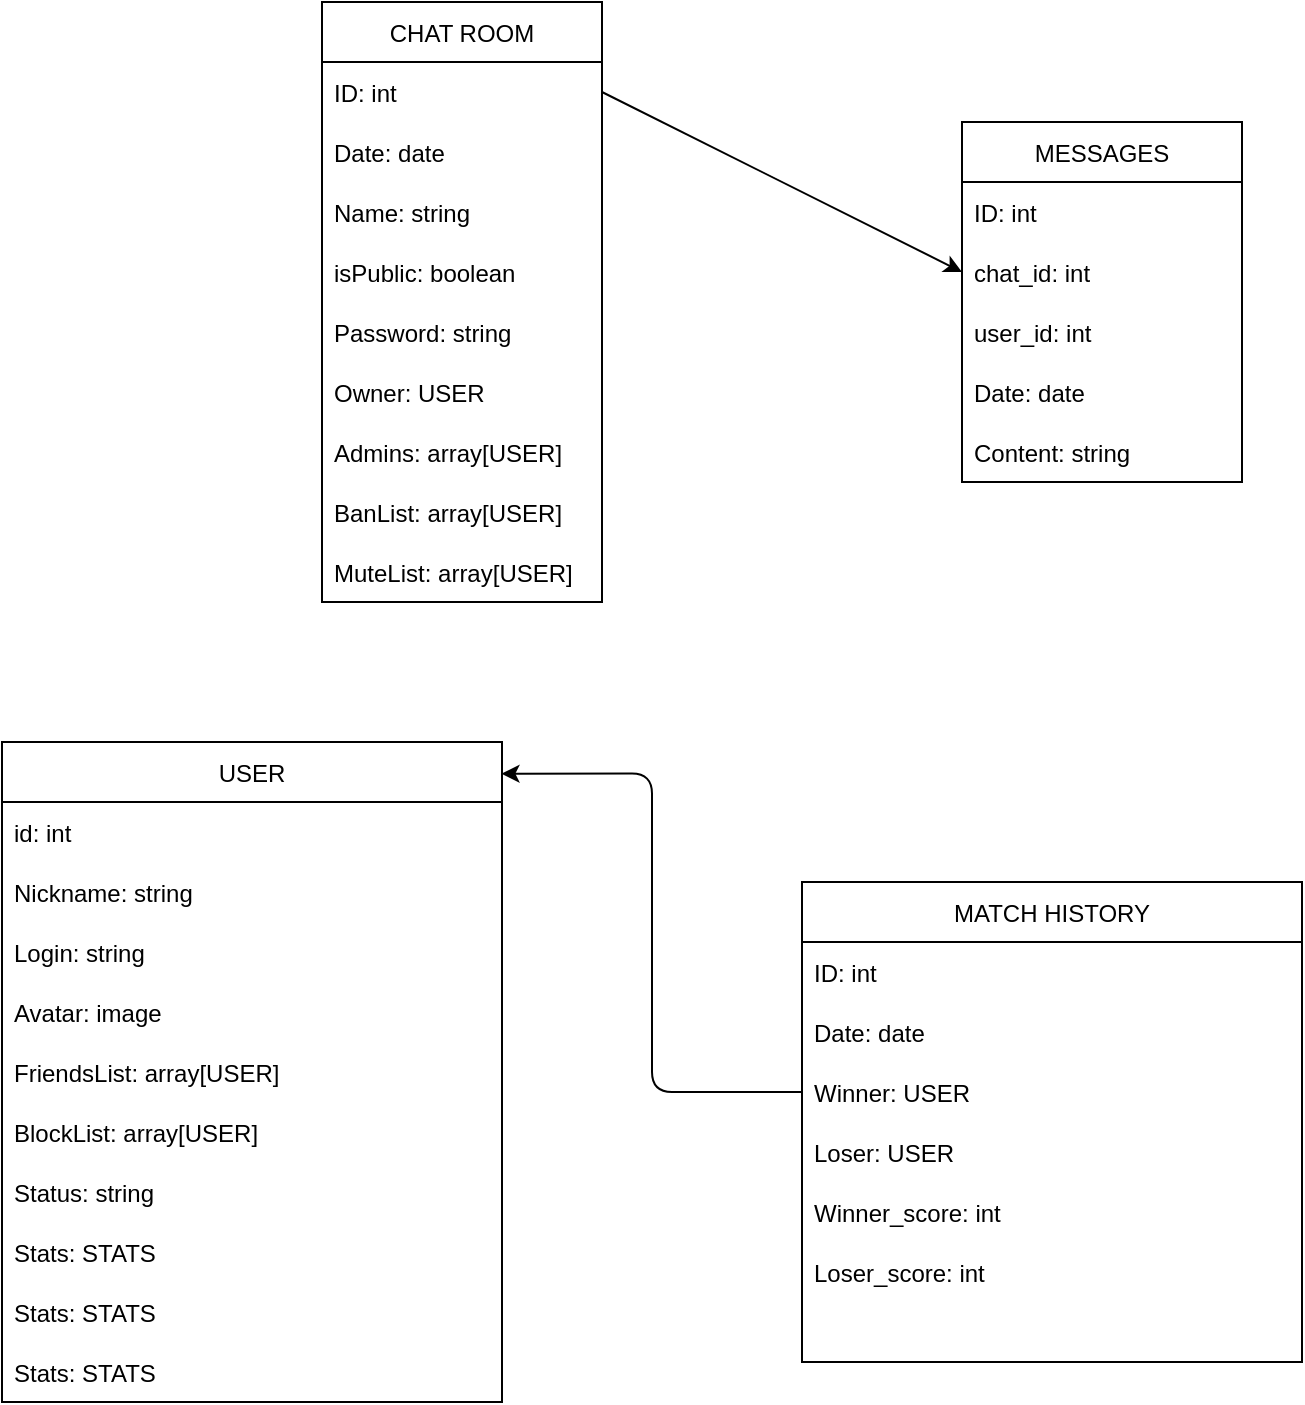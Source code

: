 <mxfile>
    <diagram id="gf0ErlG2x5OW51Hi-LXX" name="Page-1">
        <mxGraphModel dx="752" dy="1480" grid="1" gridSize="10" guides="1" tooltips="1" connect="1" arrows="1" fold="1" page="1" pageScale="1" pageWidth="1500" pageHeight="1100" math="0" shadow="0">
            <root>
                <mxCell id="0"/>
                <mxCell id="1" parent="0"/>
                <mxCell id="2" value="USER" style="swimlane;fontStyle=0;childLayout=stackLayout;horizontal=1;startSize=30;horizontalStack=0;resizeParent=1;resizeParentMax=0;resizeLast=0;collapsible=1;marginBottom=0;" parent="1" vertex="1">
                    <mxGeometry x="540" y="390" width="250" height="330" as="geometry"/>
                </mxCell>
                <mxCell id="69" value="id: int" style="text;strokeColor=none;fillColor=none;align=left;verticalAlign=middle;spacingLeft=4;spacingRight=4;overflow=hidden;points=[[0,0.5],[1,0.5]];portConstraint=eastwest;rotatable=0;" vertex="1" parent="2">
                    <mxGeometry y="30" width="250" height="30" as="geometry"/>
                </mxCell>
                <mxCell id="3" value="Nickname: string" style="text;strokeColor=none;fillColor=none;align=left;verticalAlign=middle;spacingLeft=4;spacingRight=4;overflow=hidden;points=[[0,0.5],[1,0.5]];portConstraint=eastwest;rotatable=0;" parent="2" vertex="1">
                    <mxGeometry y="60" width="250" height="30" as="geometry"/>
                </mxCell>
                <mxCell id="4" value="Login: string" style="text;strokeColor=none;fillColor=none;align=left;verticalAlign=middle;spacingLeft=4;spacingRight=4;overflow=hidden;points=[[0,0.5],[1,0.5]];portConstraint=eastwest;rotatable=0;" parent="2" vertex="1">
                    <mxGeometry y="90" width="250" height="30" as="geometry"/>
                </mxCell>
                <mxCell id="11" value="Avatar: image" style="text;strokeColor=none;fillColor=none;align=left;verticalAlign=middle;spacingLeft=4;spacingRight=4;overflow=hidden;points=[[0,0.5],[1,0.5]];portConstraint=eastwest;rotatable=0;" parent="2" vertex="1">
                    <mxGeometry y="120" width="250" height="30" as="geometry"/>
                </mxCell>
                <mxCell id="13" value="FriendsList: array[USER]" style="text;strokeColor=none;fillColor=none;align=left;verticalAlign=middle;spacingLeft=4;spacingRight=4;overflow=hidden;points=[[0,0.5],[1,0.5]];portConstraint=eastwest;rotatable=0;" parent="2" vertex="1">
                    <mxGeometry y="150" width="250" height="30" as="geometry"/>
                </mxCell>
                <mxCell id="70" value="BlockList: array[USER]" style="text;strokeColor=none;fillColor=none;align=left;verticalAlign=middle;spacingLeft=4;spacingRight=4;overflow=hidden;points=[[0,0.5],[1,0.5]];portConstraint=eastwest;rotatable=0;" vertex="1" parent="2">
                    <mxGeometry y="180" width="250" height="30" as="geometry"/>
                </mxCell>
                <mxCell id="12" value="Status: string" style="text;strokeColor=none;fillColor=none;align=left;verticalAlign=middle;spacingLeft=4;spacingRight=4;overflow=hidden;points=[[0,0.5],[1,0.5]];portConstraint=eastwest;rotatable=0;" parent="2" vertex="1">
                    <mxGeometry y="210" width="250" height="30" as="geometry"/>
                </mxCell>
                <mxCell id="5" value="Stats: STATS" style="text;strokeColor=none;fillColor=none;align=left;verticalAlign=middle;spacingLeft=4;spacingRight=4;overflow=hidden;points=[[0,0.5],[1,0.5]];portConstraint=eastwest;rotatable=0;" parent="2" vertex="1">
                    <mxGeometry y="240" width="250" height="30" as="geometry"/>
                </mxCell>
                <mxCell id="34" value="Stats: STATS" style="text;strokeColor=none;fillColor=none;align=left;verticalAlign=middle;spacingLeft=4;spacingRight=4;overflow=hidden;points=[[0,0.5],[1,0.5]];portConstraint=eastwest;rotatable=0;" parent="2" vertex="1">
                    <mxGeometry y="270" width="250" height="30" as="geometry"/>
                </mxCell>
                <mxCell id="33" value="Stats: STATS" style="text;strokeColor=none;fillColor=none;align=left;verticalAlign=middle;spacingLeft=4;spacingRight=4;overflow=hidden;points=[[0,0.5],[1,0.5]];portConstraint=eastwest;rotatable=0;" parent="2" vertex="1">
                    <mxGeometry y="300" width="250" height="30" as="geometry"/>
                </mxCell>
                <mxCell id="35" value="MATCH HISTORY" style="swimlane;fontStyle=0;childLayout=stackLayout;horizontal=1;startSize=30;horizontalStack=0;resizeParent=1;resizeParentMax=0;resizeLast=0;collapsible=1;marginBottom=0;" parent="1" vertex="1">
                    <mxGeometry x="940" y="460" width="250" height="240" as="geometry"/>
                </mxCell>
                <mxCell id="48" value="ID: int" style="text;strokeColor=none;fillColor=none;align=left;verticalAlign=middle;spacingLeft=4;spacingRight=4;overflow=hidden;points=[[0,0.5],[1,0.5]];portConstraint=eastwest;rotatable=0;" vertex="1" parent="35">
                    <mxGeometry y="30" width="250" height="30" as="geometry"/>
                </mxCell>
                <mxCell id="36" value="Date: date" style="text;strokeColor=none;fillColor=none;align=left;verticalAlign=middle;spacingLeft=4;spacingRight=4;overflow=hidden;points=[[0,0.5],[1,0.5]];portConstraint=eastwest;rotatable=0;" parent="35" vertex="1">
                    <mxGeometry y="60" width="250" height="30" as="geometry"/>
                </mxCell>
                <mxCell id="37" value="Winner: USER" style="text;strokeColor=none;fillColor=none;align=left;verticalAlign=middle;spacingLeft=4;spacingRight=4;overflow=hidden;points=[[0,0.5],[1,0.5]];portConstraint=eastwest;rotatable=0;" parent="35" vertex="1">
                    <mxGeometry y="90" width="250" height="30" as="geometry"/>
                </mxCell>
                <mxCell id="38" value="Loser: USER" style="text;strokeColor=none;fillColor=none;align=left;verticalAlign=middle;spacingLeft=4;spacingRight=4;overflow=hidden;points=[[0,0.5],[1,0.5]];portConstraint=eastwest;rotatable=0;" parent="35" vertex="1">
                    <mxGeometry y="120" width="250" height="30" as="geometry"/>
                </mxCell>
                <mxCell id="49" value="Winner_score: int" style="text;strokeColor=none;fillColor=none;align=left;verticalAlign=middle;spacingLeft=4;spacingRight=4;overflow=hidden;points=[[0,0.5],[1,0.5]];portConstraint=eastwest;rotatable=0;" vertex="1" parent="35">
                    <mxGeometry y="150" width="250" height="30" as="geometry"/>
                </mxCell>
                <mxCell id="50" value="Loser_score: int" style="text;strokeColor=none;fillColor=none;align=left;verticalAlign=middle;spacingLeft=4;spacingRight=4;overflow=hidden;points=[[0,0.5],[1,0.5]];portConstraint=eastwest;rotatable=0;" vertex="1" parent="35">
                    <mxGeometry y="180" width="250" height="30" as="geometry"/>
                </mxCell>
                <mxCell id="51" style="text;strokeColor=none;fillColor=none;align=left;verticalAlign=middle;spacingLeft=4;spacingRight=4;overflow=hidden;points=[[0,0.5],[1,0.5]];portConstraint=eastwest;rotatable=0;" vertex="1" parent="35">
                    <mxGeometry y="210" width="250" height="30" as="geometry"/>
                </mxCell>
                <mxCell id="39" style="edgeStyle=orthogonalEdgeStyle;html=1;entryX=0.999;entryY=0.048;entryDx=0;entryDy=0;entryPerimeter=0;" parent="1" source="37" target="2" edge="1">
                    <mxGeometry relative="1" as="geometry"/>
                </mxCell>
                <mxCell id="52" value="MESSAGES" style="swimlane;fontStyle=0;childLayout=stackLayout;horizontal=1;startSize=30;horizontalStack=0;resizeParent=1;resizeParentMax=0;resizeLast=0;collapsible=1;marginBottom=0;" vertex="1" parent="1">
                    <mxGeometry x="1020" y="80" width="140" height="180" as="geometry"/>
                </mxCell>
                <mxCell id="53" value="ID: int " style="text;strokeColor=none;fillColor=none;align=left;verticalAlign=middle;spacingLeft=4;spacingRight=4;overflow=hidden;points=[[0,0.5],[1,0.5]];portConstraint=eastwest;rotatable=0;" vertex="1" parent="52">
                    <mxGeometry y="30" width="140" height="30" as="geometry"/>
                </mxCell>
                <mxCell id="64" value="chat_id: int" style="text;strokeColor=none;fillColor=none;align=left;verticalAlign=middle;spacingLeft=4;spacingRight=4;overflow=hidden;points=[[0,0.5],[1,0.5]];portConstraint=eastwest;rotatable=0;" vertex="1" parent="52">
                    <mxGeometry y="60" width="140" height="30" as="geometry"/>
                </mxCell>
                <mxCell id="63" value="user_id: int" style="text;strokeColor=none;fillColor=none;align=left;verticalAlign=middle;spacingLeft=4;spacingRight=4;overflow=hidden;points=[[0,0.5],[1,0.5]];portConstraint=eastwest;rotatable=0;" vertex="1" parent="52">
                    <mxGeometry y="90" width="140" height="30" as="geometry"/>
                </mxCell>
                <mxCell id="55" value="Date: date" style="text;strokeColor=none;fillColor=none;align=left;verticalAlign=middle;spacingLeft=4;spacingRight=4;overflow=hidden;points=[[0,0.5],[1,0.5]];portConstraint=eastwest;rotatable=0;" vertex="1" parent="52">
                    <mxGeometry y="120" width="140" height="30" as="geometry"/>
                </mxCell>
                <mxCell id="54" value="Content: string" style="text;strokeColor=none;fillColor=none;align=left;verticalAlign=middle;spacingLeft=4;spacingRight=4;overflow=hidden;points=[[0,0.5],[1,0.5]];portConstraint=eastwest;rotatable=0;" vertex="1" parent="52">
                    <mxGeometry y="150" width="140" height="30" as="geometry"/>
                </mxCell>
                <mxCell id="56" value="CHAT ROOM" style="swimlane;fontStyle=0;childLayout=stackLayout;horizontal=1;startSize=30;horizontalStack=0;resizeParent=1;resizeParentMax=0;resizeLast=0;collapsible=1;marginBottom=0;" vertex="1" parent="1">
                    <mxGeometry x="700" y="20" width="140" height="300" as="geometry"/>
                </mxCell>
                <mxCell id="57" value="ID: int" style="text;strokeColor=none;fillColor=none;align=left;verticalAlign=middle;spacingLeft=4;spacingRight=4;overflow=hidden;points=[[0,0.5],[1,0.5]];portConstraint=eastwest;rotatable=0;" vertex="1" parent="56">
                    <mxGeometry y="30" width="140" height="30" as="geometry"/>
                </mxCell>
                <mxCell id="61" value="Date: date" style="text;strokeColor=none;fillColor=none;align=left;verticalAlign=middle;spacingLeft=4;spacingRight=4;overflow=hidden;points=[[0,0.5],[1,0.5]];portConstraint=eastwest;rotatable=0;" vertex="1" parent="56">
                    <mxGeometry y="60" width="140" height="30" as="geometry"/>
                </mxCell>
                <mxCell id="58" value="Name: string" style="text;strokeColor=none;fillColor=none;align=left;verticalAlign=middle;spacingLeft=4;spacingRight=4;overflow=hidden;points=[[0,0.5],[1,0.5]];portConstraint=eastwest;rotatable=0;" vertex="1" parent="56">
                    <mxGeometry y="90" width="140" height="30" as="geometry"/>
                </mxCell>
                <mxCell id="59" value="isPublic: boolean" style="text;strokeColor=none;fillColor=none;align=left;verticalAlign=middle;spacingLeft=4;spacingRight=4;overflow=hidden;points=[[0,0.5],[1,0.5]];portConstraint=eastwest;rotatable=0;" vertex="1" parent="56">
                    <mxGeometry y="120" width="140" height="30" as="geometry"/>
                </mxCell>
                <mxCell id="60" value="Password: string" style="text;strokeColor=none;fillColor=none;align=left;verticalAlign=middle;spacingLeft=4;spacingRight=4;overflow=hidden;points=[[0,0.5],[1,0.5]];portConstraint=eastwest;rotatable=0;" vertex="1" parent="56">
                    <mxGeometry y="150" width="140" height="30" as="geometry"/>
                </mxCell>
                <mxCell id="62" value="Owner: USER" style="text;strokeColor=none;fillColor=none;align=left;verticalAlign=middle;spacingLeft=4;spacingRight=4;overflow=hidden;points=[[0,0.5],[1,0.5]];portConstraint=eastwest;rotatable=0;" vertex="1" parent="56">
                    <mxGeometry y="180" width="140" height="30" as="geometry"/>
                </mxCell>
                <mxCell id="71" value="Admins: array[USER]" style="text;strokeColor=none;fillColor=none;align=left;verticalAlign=middle;spacingLeft=4;spacingRight=4;overflow=hidden;points=[[0,0.5],[1,0.5]];portConstraint=eastwest;rotatable=0;" vertex="1" parent="56">
                    <mxGeometry y="210" width="140" height="30" as="geometry"/>
                </mxCell>
                <mxCell id="76" value="BanList: array[USER]" style="text;strokeColor=none;fillColor=none;align=left;verticalAlign=middle;spacingLeft=4;spacingRight=4;overflow=hidden;points=[[0,0.5],[1,0.5]];portConstraint=eastwest;rotatable=0;" vertex="1" parent="56">
                    <mxGeometry y="240" width="140" height="30" as="geometry"/>
                </mxCell>
                <mxCell id="77" value="MuteList: array[USER]" style="text;strokeColor=none;fillColor=none;align=left;verticalAlign=middle;spacingLeft=4;spacingRight=4;overflow=hidden;points=[[0,0.5],[1,0.5]];portConstraint=eastwest;rotatable=0;" vertex="1" parent="56">
                    <mxGeometry y="270" width="140" height="30" as="geometry"/>
                </mxCell>
                <mxCell id="79" style="edgeStyle=none;html=1;entryX=0;entryY=0.5;entryDx=0;entryDy=0;exitX=1;exitY=0.5;exitDx=0;exitDy=0;" edge="1" parent="1" source="57" target="64">
                    <mxGeometry relative="1" as="geometry"/>
                </mxCell>
            </root>
        </mxGraphModel>
    </diagram>
</mxfile>
